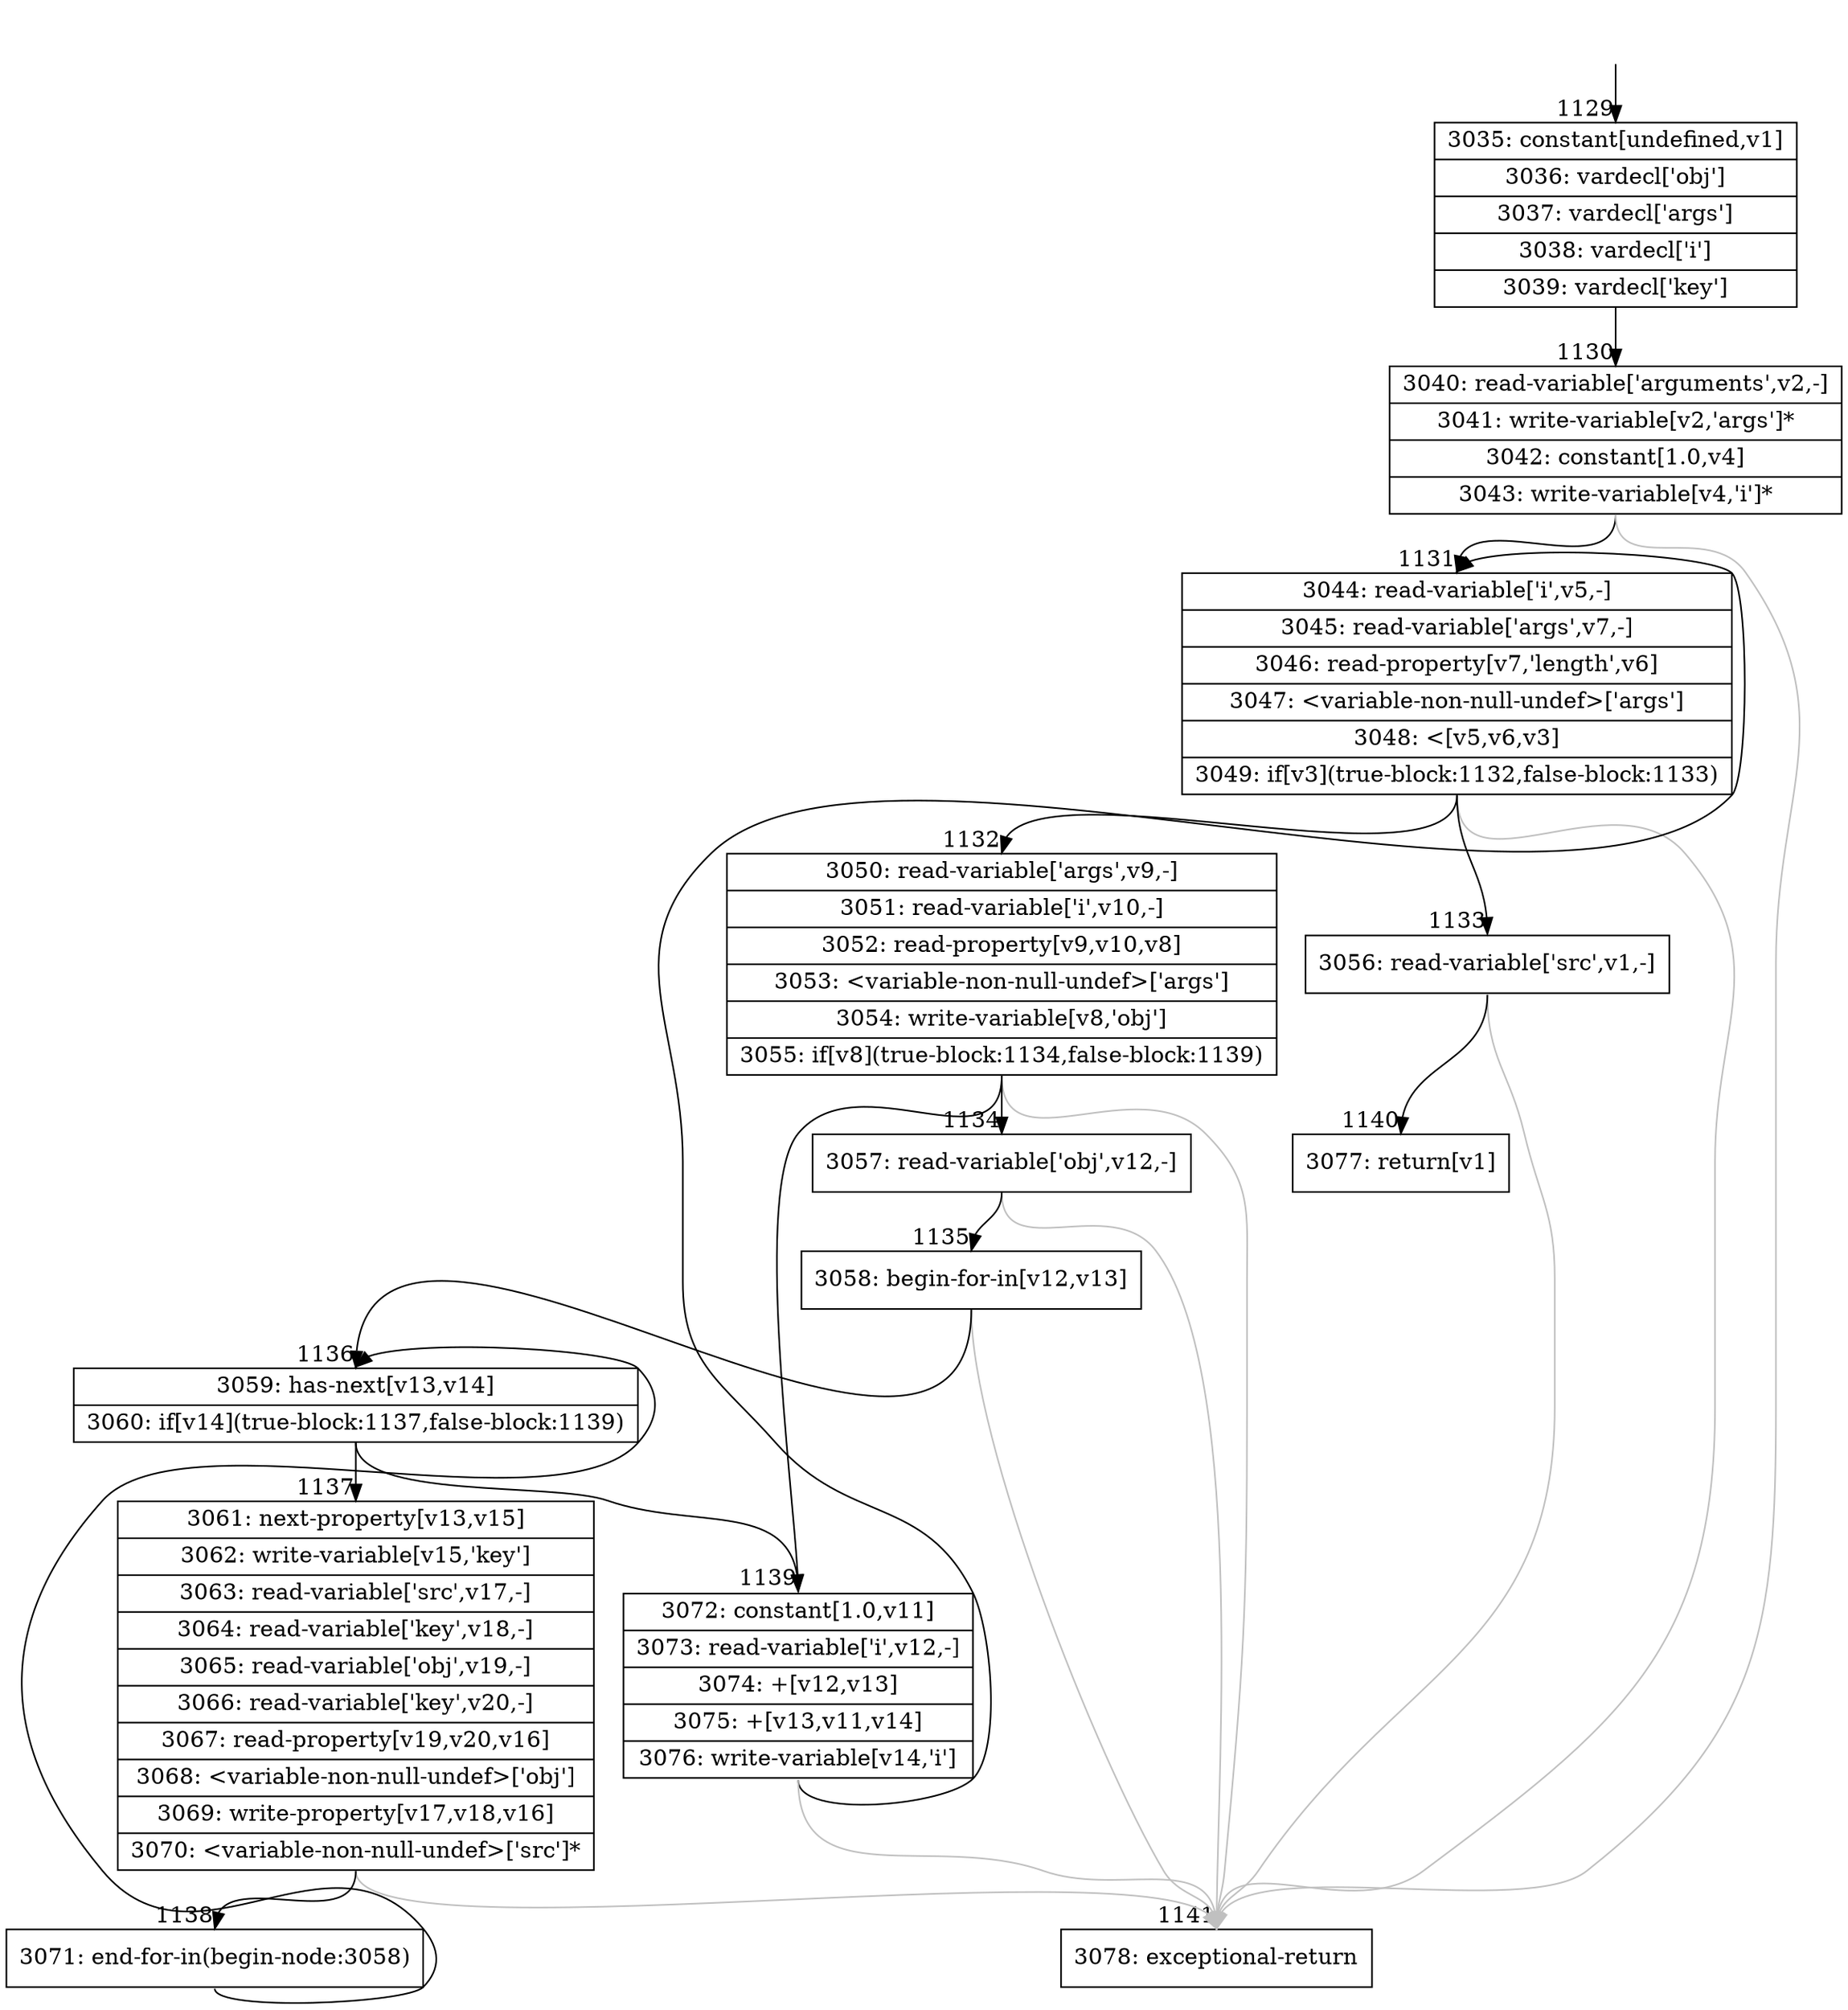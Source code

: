 digraph {
rankdir="TD"
BB_entry85[shape=none,label=""];
BB_entry85 -> BB1129 [tailport=s, headport=n, headlabel="    1129"]
BB1129 [shape=record label="{3035: constant[undefined,v1]|3036: vardecl['obj']|3037: vardecl['args']|3038: vardecl['i']|3039: vardecl['key']}" ] 
BB1129 -> BB1130 [tailport=s, headport=n, headlabel="      1130"]
BB1130 [shape=record label="{3040: read-variable['arguments',v2,-]|3041: write-variable[v2,'args']*|3042: constant[1.0,v4]|3043: write-variable[v4,'i']*}" ] 
BB1130 -> BB1131 [tailport=s, headport=n, headlabel="      1131"]
BB1130 -> BB1141 [tailport=s, headport=n, color=gray, headlabel="      1141"]
BB1131 [shape=record label="{3044: read-variable['i',v5,-]|3045: read-variable['args',v7,-]|3046: read-property[v7,'length',v6]|3047: \<variable-non-null-undef\>['args']|3048: \<[v5,v6,v3]|3049: if[v3](true-block:1132,false-block:1133)}" ] 
BB1131 -> BB1132 [tailport=s, headport=n, headlabel="      1132"]
BB1131 -> BB1133 [tailport=s, headport=n, headlabel="      1133"]
BB1131 -> BB1141 [tailport=s, headport=n, color=gray]
BB1132 [shape=record label="{3050: read-variable['args',v9,-]|3051: read-variable['i',v10,-]|3052: read-property[v9,v10,v8]|3053: \<variable-non-null-undef\>['args']|3054: write-variable[v8,'obj']|3055: if[v8](true-block:1134,false-block:1139)}" ] 
BB1132 -> BB1134 [tailport=s, headport=n, headlabel="      1134"]
BB1132 -> BB1139 [tailport=s, headport=n, headlabel="      1139"]
BB1132 -> BB1141 [tailport=s, headport=n, color=gray]
BB1133 [shape=record label="{3056: read-variable['src',v1,-]}" ] 
BB1133 -> BB1140 [tailport=s, headport=n, headlabel="      1140"]
BB1133 -> BB1141 [tailport=s, headport=n, color=gray]
BB1134 [shape=record label="{3057: read-variable['obj',v12,-]}" ] 
BB1134 -> BB1135 [tailport=s, headport=n, headlabel="      1135"]
BB1134 -> BB1141 [tailport=s, headport=n, color=gray]
BB1135 [shape=record label="{3058: begin-for-in[v12,v13]}" ] 
BB1135 -> BB1136 [tailport=s, headport=n, headlabel="      1136"]
BB1135 -> BB1141 [tailport=s, headport=n, color=gray]
BB1136 [shape=record label="{3059: has-next[v13,v14]|3060: if[v14](true-block:1137,false-block:1139)}" ] 
BB1136 -> BB1137 [tailport=s, headport=n, headlabel="      1137"]
BB1136 -> BB1139 [tailport=s, headport=n]
BB1137 [shape=record label="{3061: next-property[v13,v15]|3062: write-variable[v15,'key']|3063: read-variable['src',v17,-]|3064: read-variable['key',v18,-]|3065: read-variable['obj',v19,-]|3066: read-variable['key',v20,-]|3067: read-property[v19,v20,v16]|3068: \<variable-non-null-undef\>['obj']|3069: write-property[v17,v18,v16]|3070: \<variable-non-null-undef\>['src']*}" ] 
BB1137 -> BB1138 [tailport=s, headport=n, headlabel="      1138"]
BB1137 -> BB1141 [tailport=s, headport=n, color=gray]
BB1138 [shape=record label="{3071: end-for-in(begin-node:3058)}" ] 
BB1138 -> BB1136 [tailport=s, headport=n]
BB1139 [shape=record label="{3072: constant[1.0,v11]|3073: read-variable['i',v12,-]|3074: +[v12,v13]|3075: +[v13,v11,v14]|3076: write-variable[v14,'i']}" ] 
BB1139 -> BB1131 [tailport=s, headport=n]
BB1139 -> BB1141 [tailport=s, headport=n, color=gray]
BB1140 [shape=record label="{3077: return[v1]}" ] 
BB1141 [shape=record label="{3078: exceptional-return}" ] 
//#$~ 988
}
